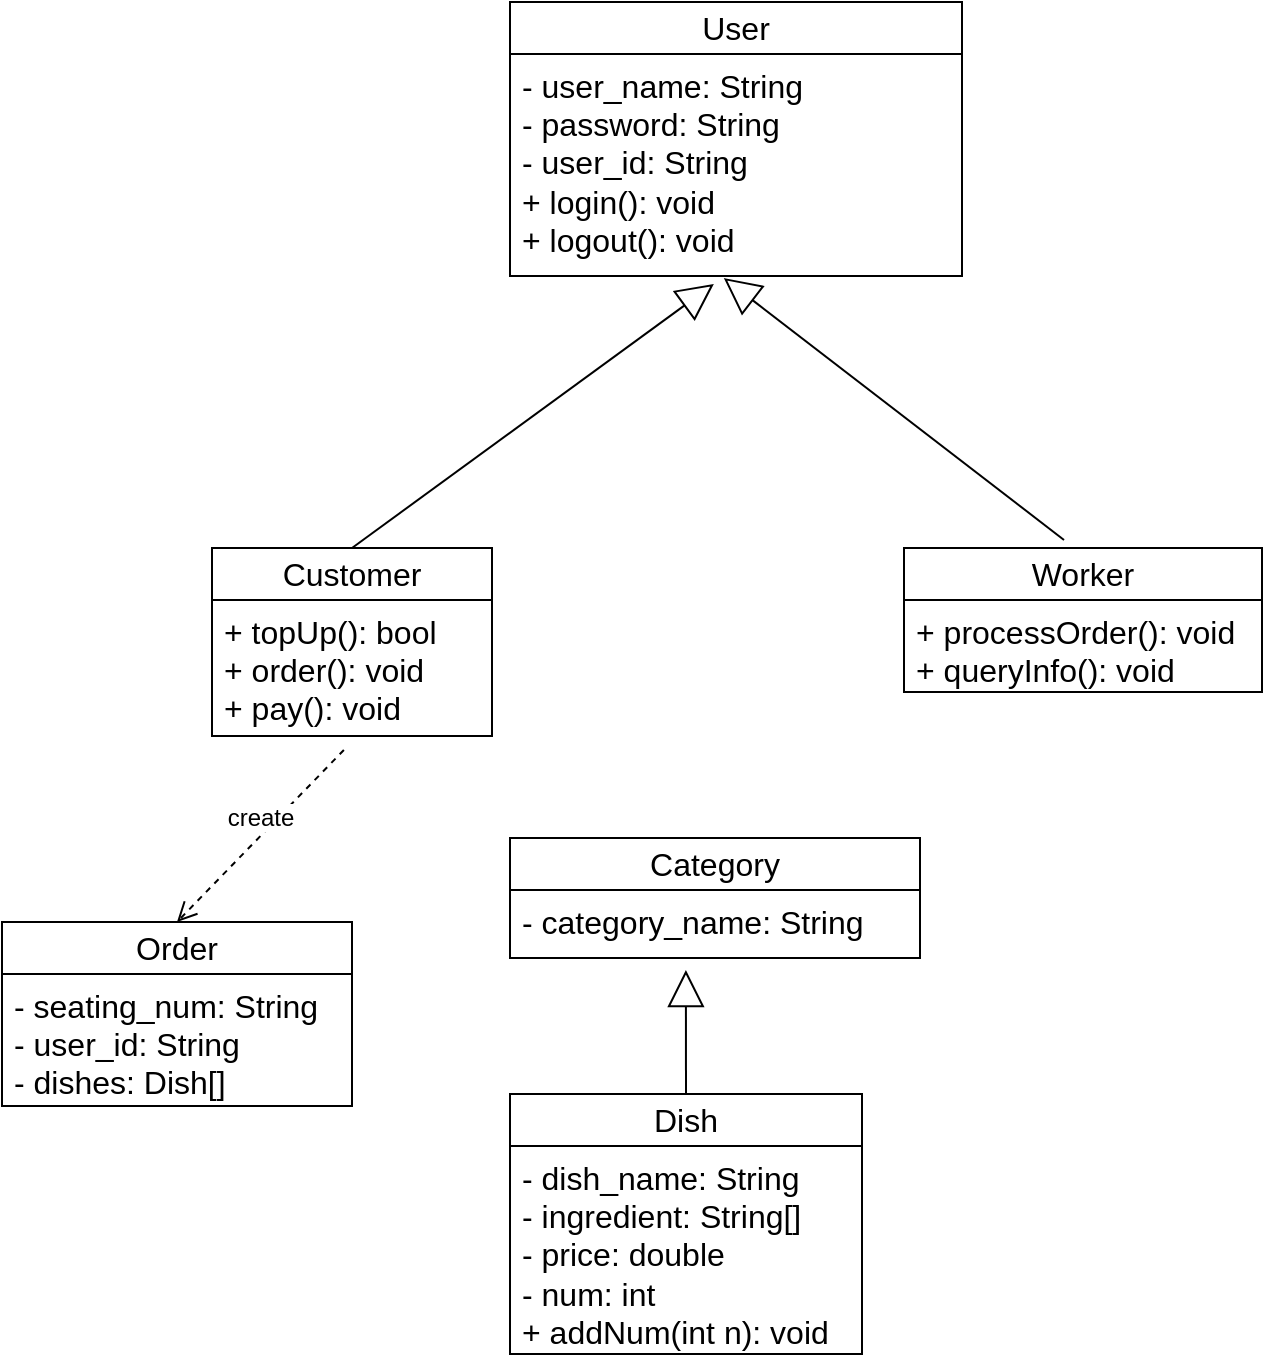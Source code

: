 <mxfile version="22.0.3" type="device">
  <diagram name="第 1 页" id="RLelUn2zamiV5X6EpmF1">
    <mxGraphModel dx="1818" dy="918" grid="0" gridSize="10" guides="1" tooltips="1" connect="1" arrows="1" fold="1" page="0" pageScale="1" pageWidth="827" pageHeight="1169" math="0" shadow="0">
      <root>
        <mxCell id="0" />
        <mxCell id="1" parent="0" />
        <mxCell id="V1Pmn6ETJEjF7D1ai4M8-1" value="User" style="swimlane;fontStyle=0;childLayout=stackLayout;horizontal=1;startSize=26;fillColor=none;horizontalStack=0;resizeParent=1;resizeParentMax=0;resizeLast=0;collapsible=1;marginBottom=0;whiteSpace=wrap;html=1;fontSize=16;" parent="1" vertex="1">
          <mxGeometry x="130" y="145" width="226" height="137" as="geometry" />
        </mxCell>
        <mxCell id="V1Pmn6ETJEjF7D1ai4M8-2" value="- user_name: String&lt;br&gt;- password: String&lt;br&gt;- user_id: String&lt;br&gt;+ login(): void&lt;br&gt;+ logout(): void" style="text;strokeColor=none;fillColor=none;align=left;verticalAlign=top;spacingLeft=4;spacingRight=4;overflow=hidden;rotatable=0;points=[[0,0.5],[1,0.5]];portConstraint=eastwest;whiteSpace=wrap;html=1;fontSize=16;" parent="V1Pmn6ETJEjF7D1ai4M8-1" vertex="1">
          <mxGeometry y="26" width="226" height="111" as="geometry" />
        </mxCell>
        <mxCell id="V1Pmn6ETJEjF7D1ai4M8-7" value="Customer" style="swimlane;fontStyle=0;childLayout=stackLayout;horizontal=1;startSize=26;fillColor=none;horizontalStack=0;resizeParent=1;resizeParentMax=0;resizeLast=0;collapsible=1;marginBottom=0;whiteSpace=wrap;html=1;fontSize=16;" parent="1" vertex="1">
          <mxGeometry x="-19" y="418" width="140" height="94" as="geometry" />
        </mxCell>
        <mxCell id="V1Pmn6ETJEjF7D1ai4M8-8" value="+ topUp(): bool&lt;br&gt;+ order(): void&lt;br&gt;+ pay(): void" style="text;strokeColor=none;fillColor=none;align=left;verticalAlign=top;spacingLeft=4;spacingRight=4;overflow=hidden;rotatable=0;points=[[0,0.5],[1,0.5]];portConstraint=eastwest;whiteSpace=wrap;html=1;fontSize=16;" parent="V1Pmn6ETJEjF7D1ai4M8-7" vertex="1">
          <mxGeometry y="26" width="140" height="68" as="geometry" />
        </mxCell>
        <mxCell id="V1Pmn6ETJEjF7D1ai4M8-11" value="Worker" style="swimlane;fontStyle=0;childLayout=stackLayout;horizontal=1;startSize=26;fillColor=none;horizontalStack=0;resizeParent=1;resizeParentMax=0;resizeLast=0;collapsible=1;marginBottom=0;whiteSpace=wrap;html=1;fontSize=16;" parent="1" vertex="1">
          <mxGeometry x="327" y="418" width="179" height="72" as="geometry" />
        </mxCell>
        <mxCell id="V1Pmn6ETJEjF7D1ai4M8-12" value="+ processOrder(): void&lt;br&gt;+ queryInfo(): void" style="text;strokeColor=none;fillColor=none;align=left;verticalAlign=top;spacingLeft=4;spacingRight=4;overflow=hidden;rotatable=0;points=[[0,0.5],[1,0.5]];portConstraint=eastwest;whiteSpace=wrap;html=1;fontSize=16;" parent="V1Pmn6ETJEjF7D1ai4M8-11" vertex="1">
          <mxGeometry y="26" width="179" height="46" as="geometry" />
        </mxCell>
        <mxCell id="V1Pmn6ETJEjF7D1ai4M8-15" value="" style="endArrow=block;endSize=16;endFill=0;html=1;rounded=0;fontSize=12;curved=1;exitX=0.5;exitY=0;exitDx=0;exitDy=0;entryX=0.451;entryY=1.036;entryDx=0;entryDy=0;entryPerimeter=0;" parent="1" source="V1Pmn6ETJEjF7D1ai4M8-7" target="V1Pmn6ETJEjF7D1ai4M8-2" edge="1">
          <mxGeometry width="160" relative="1" as="geometry">
            <mxPoint x="168" y="204" as="sourcePoint" />
            <mxPoint x="328" y="204" as="targetPoint" />
          </mxGeometry>
        </mxCell>
        <mxCell id="V1Pmn6ETJEjF7D1ai4M8-16" value="" style="endArrow=block;endSize=16;endFill=0;html=1;rounded=0;fontSize=12;curved=1;entryX=0.473;entryY=1.009;entryDx=0;entryDy=0;entryPerimeter=0;exitX=0.447;exitY=-0.056;exitDx=0;exitDy=0;exitPerimeter=0;" parent="1" source="V1Pmn6ETJEjF7D1ai4M8-11" target="V1Pmn6ETJEjF7D1ai4M8-2" edge="1">
          <mxGeometry x="-0.003" width="160" relative="1" as="geometry">
            <mxPoint x="168" y="204" as="sourcePoint" />
            <mxPoint x="328" y="204" as="targetPoint" />
            <mxPoint as="offset" />
          </mxGeometry>
        </mxCell>
        <mxCell id="V1Pmn6ETJEjF7D1ai4M8-17" value="Category" style="swimlane;fontStyle=0;childLayout=stackLayout;horizontal=1;startSize=26;fillColor=none;horizontalStack=0;resizeParent=1;resizeParentMax=0;resizeLast=0;collapsible=1;marginBottom=0;whiteSpace=wrap;html=1;fontSize=16;" parent="1" vertex="1">
          <mxGeometry x="130" y="563" width="205" height="60" as="geometry" />
        </mxCell>
        <mxCell id="V1Pmn6ETJEjF7D1ai4M8-18" value="- category_name: String" style="text;strokeColor=none;fillColor=none;align=left;verticalAlign=top;spacingLeft=4;spacingRight=4;overflow=hidden;rotatable=0;points=[[0,0.5],[1,0.5]];portConstraint=eastwest;whiteSpace=wrap;html=1;fontSize=16;" parent="V1Pmn6ETJEjF7D1ai4M8-17" vertex="1">
          <mxGeometry y="26" width="205" height="34" as="geometry" />
        </mxCell>
        <mxCell id="V1Pmn6ETJEjF7D1ai4M8-21" value="Dish" style="swimlane;fontStyle=0;childLayout=stackLayout;horizontal=1;startSize=26;fillColor=none;horizontalStack=0;resizeParent=1;resizeParentMax=0;resizeLast=0;collapsible=1;marginBottom=0;whiteSpace=wrap;html=1;fontSize=16;" parent="1" vertex="1">
          <mxGeometry x="130" y="691" width="176" height="130" as="geometry" />
        </mxCell>
        <mxCell id="V1Pmn6ETJEjF7D1ai4M8-22" value="- dish_name: String&lt;br&gt;- ingredient: String[]&lt;br&gt;- price: double&lt;br&gt;- num: int&lt;br&gt;+ addNum(int n): void" style="text;strokeColor=none;fillColor=none;align=left;verticalAlign=top;spacingLeft=4;spacingRight=4;overflow=hidden;rotatable=0;points=[[0,0.5],[1,0.5]];portConstraint=eastwest;whiteSpace=wrap;html=1;fontSize=16;" parent="V1Pmn6ETJEjF7D1ai4M8-21" vertex="1">
          <mxGeometry y="26" width="176" height="104" as="geometry" />
        </mxCell>
        <mxCell id="V1Pmn6ETJEjF7D1ai4M8-25" value="" style="endArrow=block;endSize=16;endFill=0;html=1;rounded=0;fontSize=12;curved=1;entryX=0.429;entryY=1.176;entryDx=0;entryDy=0;entryPerimeter=0;exitX=0.5;exitY=0;exitDx=0;exitDy=0;" parent="1" source="V1Pmn6ETJEjF7D1ai4M8-21" target="V1Pmn6ETJEjF7D1ai4M8-18" edge="1">
          <mxGeometry width="160" relative="1" as="geometry">
            <mxPoint x="168" y="604" as="sourcePoint" />
            <mxPoint x="328" y="604" as="targetPoint" />
          </mxGeometry>
        </mxCell>
        <mxCell id="V1Pmn6ETJEjF7D1ai4M8-26" value="Order" style="swimlane;fontStyle=0;childLayout=stackLayout;horizontal=1;startSize=26;fillColor=none;horizontalStack=0;resizeParent=1;resizeParentMax=0;resizeLast=0;collapsible=1;marginBottom=0;whiteSpace=wrap;html=1;fontSize=16;" parent="1" vertex="1">
          <mxGeometry x="-124" y="605" width="175" height="92" as="geometry" />
        </mxCell>
        <mxCell id="V1Pmn6ETJEjF7D1ai4M8-28" value="- seating_num: String&lt;br&gt;- user_id: String&lt;br&gt;- dishes: Dish[]" style="text;strokeColor=none;fillColor=none;align=left;verticalAlign=top;spacingLeft=4;spacingRight=4;overflow=hidden;rotatable=0;points=[[0,0.5],[1,0.5]];portConstraint=eastwest;whiteSpace=wrap;html=1;fontSize=16;" parent="V1Pmn6ETJEjF7D1ai4M8-26" vertex="1">
          <mxGeometry y="26" width="175" height="66" as="geometry" />
        </mxCell>
        <mxCell id="zsQcdnTo4Z7c4_FU3Phf-1" value="create" style="html=1;verticalAlign=bottom;endArrow=open;dashed=1;endSize=8;curved=0;rounded=0;fontSize=12;exitX=0.471;exitY=1.103;exitDx=0;exitDy=0;exitPerimeter=0;entryX=0.5;entryY=0;entryDx=0;entryDy=0;" edge="1" parent="1" source="V1Pmn6ETJEjF7D1ai4M8-8" target="V1Pmn6ETJEjF7D1ai4M8-26">
          <mxGeometry relative="1" as="geometry">
            <mxPoint x="351" y="549" as="sourcePoint" />
            <mxPoint x="271" y="549" as="targetPoint" />
          </mxGeometry>
        </mxCell>
      </root>
    </mxGraphModel>
  </diagram>
</mxfile>
